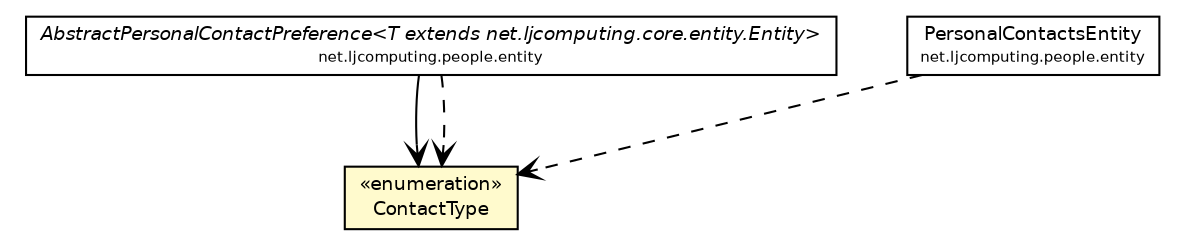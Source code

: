 #!/usr/local/bin/dot
#
# Class diagram 
# Generated by UMLGraph version R5_6 (http://www.umlgraph.org/)
#

digraph G {
	edge [fontname="Helvetica",fontsize=10,labelfontname="Helvetica",labelfontsize=10];
	node [fontname="Helvetica",fontsize=10,shape=plaintext];
	nodesep=0.25;
	ranksep=0.5;
	// net.ljcomputing.people.entity.AbstractPersonalContactPreference<T extends net.ljcomputing.core.entity.Entity>
	c551 [label=<<table title="net.ljcomputing.people.entity.AbstractPersonalContactPreference" border="0" cellborder="1" cellspacing="0" cellpadding="2" port="p" href="../entity/AbstractPersonalContactPreference.html">
		<tr><td><table border="0" cellspacing="0" cellpadding="1">
<tr><td align="center" balign="center"><font face="Helvetica-Oblique"> AbstractPersonalContactPreference&lt;T extends net.ljcomputing.core.entity.Entity&gt; </font></td></tr>
<tr><td align="center" balign="center"><font point-size="7.0"> net.ljcomputing.people.entity </font></td></tr>
		</table></td></tr>
		</table>>, URL="../entity/AbstractPersonalContactPreference.html", fontname="Helvetica", fontcolor="black", fontsize=9.0];
	// net.ljcomputing.people.entity.PersonalContactsEntity
	c552 [label=<<table title="net.ljcomputing.people.entity.PersonalContactsEntity" border="0" cellborder="1" cellspacing="0" cellpadding="2" port="p" href="../entity/PersonalContactsEntity.html">
		<tr><td><table border="0" cellspacing="0" cellpadding="1">
<tr><td align="center" balign="center"> PersonalContactsEntity </td></tr>
<tr><td align="center" balign="center"><font point-size="7.0"> net.ljcomputing.people.entity </font></td></tr>
		</table></td></tr>
		</table>>, URL="../entity/PersonalContactsEntity.html", fontname="Helvetica", fontcolor="black", fontsize=9.0];
	// net.ljcomputing.people.domain.ContactType
	c568 [label=<<table title="net.ljcomputing.people.domain.ContactType" border="0" cellborder="1" cellspacing="0" cellpadding="2" port="p" bgcolor="lemonChiffon" href="./ContactType.html">
		<tr><td><table border="0" cellspacing="0" cellpadding="1">
<tr><td align="center" balign="center"> &#171;enumeration&#187; </td></tr>
<tr><td align="center" balign="center"> ContactType </td></tr>
		</table></td></tr>
		</table>>, URL="./ContactType.html", fontname="Helvetica", fontcolor="black", fontsize=9.0];
	// net.ljcomputing.people.entity.AbstractPersonalContactPreference<T extends net.ljcomputing.core.entity.Entity> NAVASSOC net.ljcomputing.people.domain.ContactType
	c551:p -> c568:p [taillabel="", label="", headlabel="", fontname="Helvetica", fontcolor="black", fontsize=10.0, color="black", arrowhead=open];
	// net.ljcomputing.people.entity.AbstractPersonalContactPreference<T extends net.ljcomputing.core.entity.Entity> DEPEND net.ljcomputing.people.domain.ContactType
	c551:p -> c568:p [taillabel="", label="", headlabel="", fontname="Helvetica", fontcolor="black", fontsize=10.0, color="black", arrowhead=open, style=dashed];
	// net.ljcomputing.people.entity.PersonalContactsEntity DEPEND net.ljcomputing.people.domain.ContactType
	c552:p -> c568:p [taillabel="", label="", headlabel="", fontname="Helvetica", fontcolor="black", fontsize=10.0, color="black", arrowhead=open, style=dashed];
}

